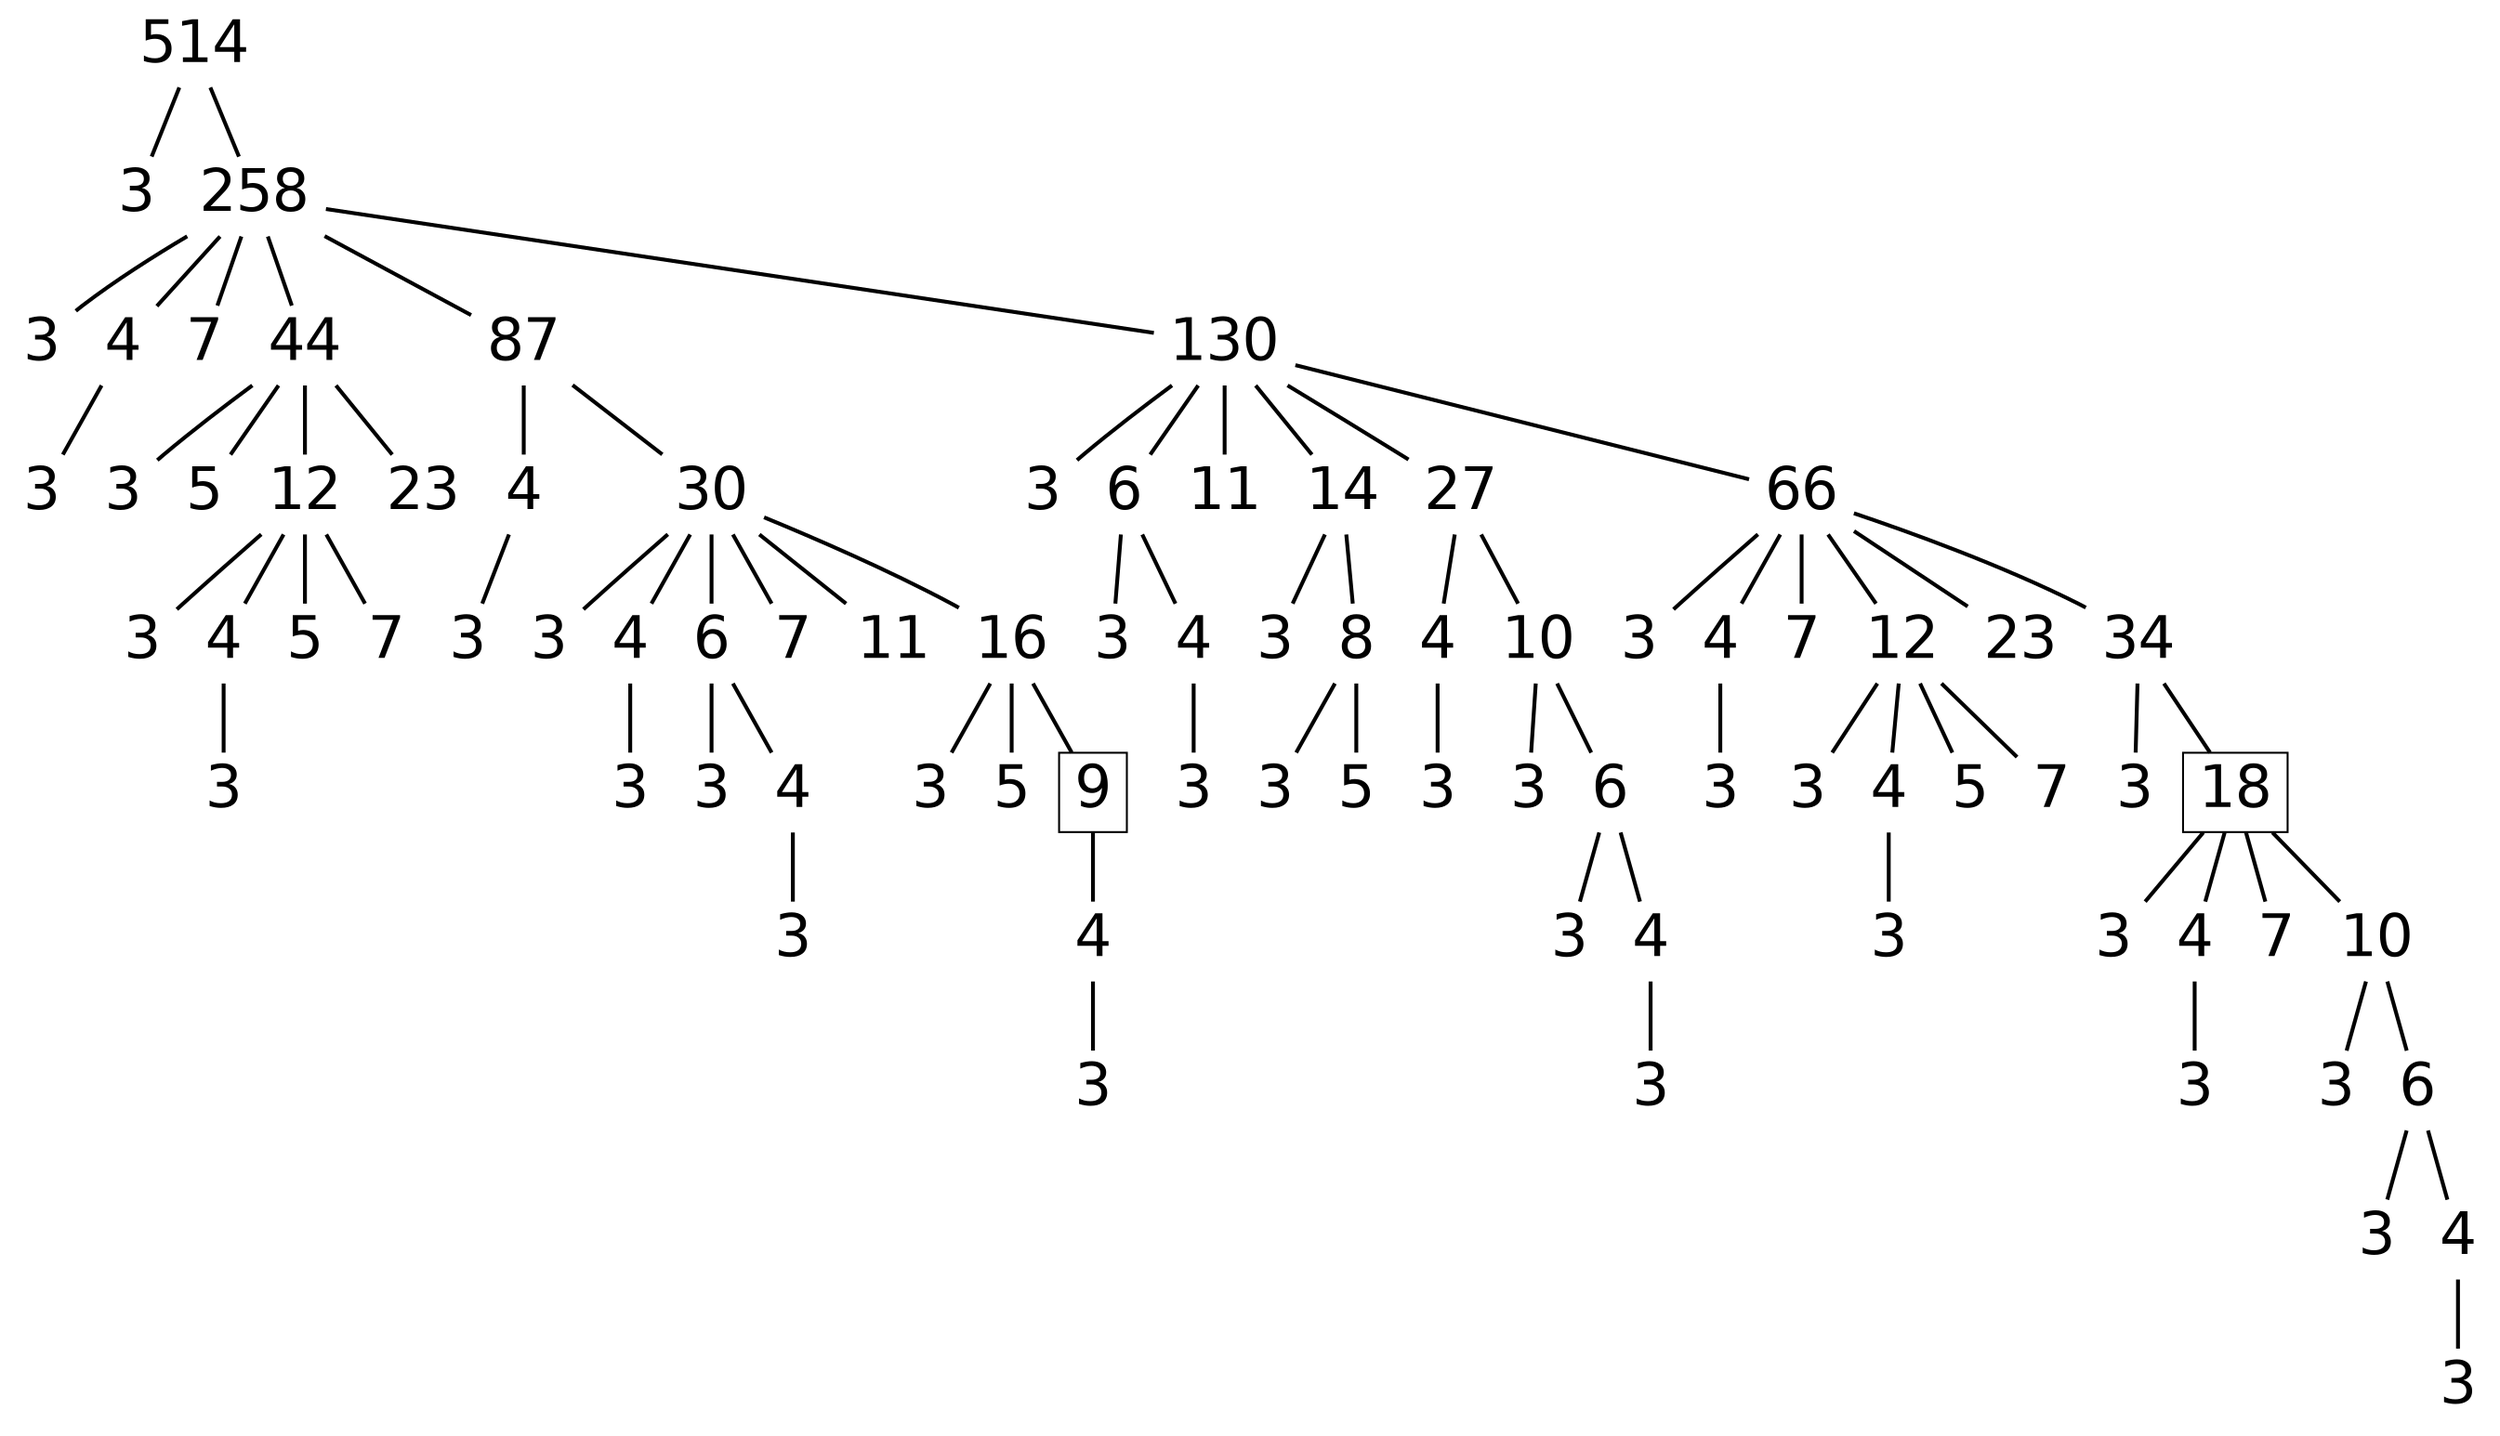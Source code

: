 digraph graph_name {
 graph[nodesep = 0.1];
 edge[dir=none, style=bold];
 node[ fontname = "Helvetica", shape = plaintext, width = 0.25, height = 0.25, fontsize=30];
s514;
s514_3;
s514_258;
s514_258_3;
s514_258_4;
s514_258_4_3;
s514_258_7;
s514_258_44;
s514_258_44_3;
s514_258_44_5;
s514_258_44_12;
s514_258_44_12_3;
s514_258_44_12_4;
s514_258_44_12_4_3;
s514_258_44_12_5;
s514_258_44_12_7;
s514_258_44_23;
s514_258_87;
s514_258_87_4;
s514_258_87_4_3;
s514_258_87_30;
s514_258_87_30_3;
s514_258_87_30_4;
s514_258_87_30_4_3;
s514_258_87_30_6;
s514_258_87_30_6_3;
s514_258_87_30_6_4;
s514_258_87_30_6_4_3;
s514_258_87_30_7;
s514_258_87_30_11;
s514_258_87_30_16;
s514_258_87_30_16_3;
s514_258_87_30_16_5;
s514_258_87_30_16_9;
s514_258_87_30_16_9_4;
s514_258_87_30_16_9_4_3;
s514_258_130;
s514_258_130_3;
s514_258_130_6;
s514_258_130_6_3;
s514_258_130_6_4;
s514_258_130_6_4_3;
s514_258_130_11;
s514_258_130_14;
s514_258_130_14_3;
s514_258_130_14_8;
s514_258_130_14_8_3;
s514_258_130_14_8_5;
s514_258_130_27;
s514_258_130_27_4;
s514_258_130_27_4_3;
s514_258_130_27_10;
s514_258_130_27_10_3;
s514_258_130_27_10_6;
s514_258_130_27_10_6_3;
s514_258_130_27_10_6_4;
s514_258_130_27_10_6_4_3;
s514_258_130_66;
s514_258_130_66_3;
s514_258_130_66_4;
s514_258_130_66_4_3;
s514_258_130_66_7;
s514_258_130_66_12;
s514_258_130_66_12_3;
s514_258_130_66_12_4;
s514_258_130_66_12_4_3;
s514_258_130_66_12_5;
s514_258_130_66_12_7;
s514_258_130_66_23;
s514_258_130_66_34;
s514_258_130_66_34_3;
s514_258_130_66_34_18;
s514_258_130_66_34_18_3;
s514_258_130_66_34_18_4;
s514_258_130_66_34_18_4_3;
s514_258_130_66_34_18_7;
s514_258_130_66_34_18_10;
s514_258_130_66_34_18_10_3;
s514_258_130_66_34_18_10_6;
s514_258_130_66_34_18_10_6_3;
s514_258_130_66_34_18_10_6_4;
s514_258_130_66_34_18_10_6_4_3;
s514[label="514" ];
s514->s514_3;
s514_3[label="3" ];
s514->s514_258;
s514_258[label="258" ];
s514_258->s514_258_3;
s514_258_3[label="3" ];
s514_258->s514_258_4;
s514_258_4[label="4" ];
s514_258_4->s514_258_4_3;
s514_258_4_3[label="3" ];
s514_258->s514_258_7;
s514_258_7[label="7" ];
s514_258->s514_258_44;
s514_258_44[label="44" ];
s514_258_44->s514_258_44_3;
s514_258_44_3[label="3" ];
s514_258_44->s514_258_44_5;
s514_258_44_5[label="5" ];
s514_258_44->s514_258_44_12;
s514_258_44_12[label="12" ];
s514_258_44_12->s514_258_44_12_3;
s514_258_44_12_3[label="3" ];
s514_258_44_12->s514_258_44_12_4;
s514_258_44_12_4[label="4" ];
s514_258_44_12_4->s514_258_44_12_4_3;
s514_258_44_12_4_3[label="3" ];
s514_258_44_12->s514_258_44_12_5;
s514_258_44_12_5[label="5" ];
s514_258_44_12->s514_258_44_12_7;
s514_258_44_12_7[label="7" ];
s514_258_44->s514_258_44_23;
s514_258_44_23[label="23" ];
s514_258->s514_258_87;
s514_258_87[label="87" ];
s514_258_87->s514_258_87_4;
s514_258_87_4[label="4" ];
s514_258_87_4->s514_258_87_4_3;
s514_258_87_4_3[label="3" ];
s514_258_87->s514_258_87_30;
s514_258_87_30[label="30" ];
s514_258_87_30->s514_258_87_30_3;
s514_258_87_30_3[label="3" ];
s514_258_87_30->s514_258_87_30_4;
s514_258_87_30_4[label="4" ];
s514_258_87_30_4->s514_258_87_30_4_3;
s514_258_87_30_4_3[label="3" ];
s514_258_87_30->s514_258_87_30_6;
s514_258_87_30_6[label="6" ];
s514_258_87_30_6->s514_258_87_30_6_3;
s514_258_87_30_6_3[label="3" ];
s514_258_87_30_6->s514_258_87_30_6_4;
s514_258_87_30_6_4[label="4" ];
s514_258_87_30_6_4->s514_258_87_30_6_4_3;
s514_258_87_30_6_4_3[label="3" ];
s514_258_87_30->s514_258_87_30_7;
s514_258_87_30_7[label="7" ];
s514_258_87_30->s514_258_87_30_11;
s514_258_87_30_11[label="11" ];
s514_258_87_30->s514_258_87_30_16;
s514_258_87_30_16[label="16" ];
s514_258_87_30_16->s514_258_87_30_16_3;
s514_258_87_30_16_3[label="3" ];
s514_258_87_30_16->s514_258_87_30_16_5;
s514_258_87_30_16_5[label="5" ];
s514_258_87_30_16->s514_258_87_30_16_9;
s514_258_87_30_16_9[label="9" ;shape=box];
s514_258_87_30_16_9->s514_258_87_30_16_9_4;
s514_258_87_30_16_9_4[label="4" ];
s514_258_87_30_16_9_4->s514_258_87_30_16_9_4_3;
s514_258_87_30_16_9_4_3[label="3" ];
s514_258->s514_258_130;
s514_258_130[label="130" ];
s514_258_130->s514_258_130_3;
s514_258_130_3[label="3" ];
s514_258_130->s514_258_130_6;
s514_258_130_6[label="6" ];
s514_258_130_6->s514_258_130_6_3;
s514_258_130_6_3[label="3" ];
s514_258_130_6->s514_258_130_6_4;
s514_258_130_6_4[label="4" ];
s514_258_130_6_4->s514_258_130_6_4_3;
s514_258_130_6_4_3[label="3" ];
s514_258_130->s514_258_130_11;
s514_258_130_11[label="11" ];
s514_258_130->s514_258_130_14;
s514_258_130_14[label="14" ];
s514_258_130_14->s514_258_130_14_3;
s514_258_130_14_3[label="3" ];
s514_258_130_14->s514_258_130_14_8;
s514_258_130_14_8[label="8" ];
s514_258_130_14_8->s514_258_130_14_8_3;
s514_258_130_14_8_3[label="3" ];
s514_258_130_14_8->s514_258_130_14_8_5;
s514_258_130_14_8_5[label="5" ];
s514_258_130->s514_258_130_27;
s514_258_130_27[label="27" ];
s514_258_130_27->s514_258_130_27_4;
s514_258_130_27_4[label="4" ];
s514_258_130_27_4->s514_258_130_27_4_3;
s514_258_130_27_4_3[label="3" ];
s514_258_130_27->s514_258_130_27_10;
s514_258_130_27_10[label="10" ];
s514_258_130_27_10->s514_258_130_27_10_3;
s514_258_130_27_10_3[label="3" ];
s514_258_130_27_10->s514_258_130_27_10_6;
s514_258_130_27_10_6[label="6" ];
s514_258_130_27_10_6->s514_258_130_27_10_6_3;
s514_258_130_27_10_6_3[label="3" ];
s514_258_130_27_10_6->s514_258_130_27_10_6_4;
s514_258_130_27_10_6_4[label="4" ];
s514_258_130_27_10_6_4->s514_258_130_27_10_6_4_3;
s514_258_130_27_10_6_4_3[label="3" ];
s514_258_130->s514_258_130_66;
s514_258_130_66[label="66" ];
s514_258_130_66->s514_258_130_66_3;
s514_258_130_66_3[label="3" ];
s514_258_130_66->s514_258_130_66_4;
s514_258_130_66_4[label="4" ];
s514_258_130_66_4->s514_258_130_66_4_3;
s514_258_130_66_4_3[label="3" ];
s514_258_130_66->s514_258_130_66_7;
s514_258_130_66_7[label="7" ];
s514_258_130_66->s514_258_130_66_12;
s514_258_130_66_12[label="12" ];
s514_258_130_66_12->s514_258_130_66_12_3;
s514_258_130_66_12_3[label="3" ];
s514_258_130_66_12->s514_258_130_66_12_4;
s514_258_130_66_12_4[label="4" ];
s514_258_130_66_12_4->s514_258_130_66_12_4_3;
s514_258_130_66_12_4_3[label="3" ];
s514_258_130_66_12->s514_258_130_66_12_5;
s514_258_130_66_12_5[label="5" ];
s514_258_130_66_12->s514_258_130_66_12_7;
s514_258_130_66_12_7[label="7" ];
s514_258_130_66->s514_258_130_66_23;
s514_258_130_66_23[label="23" ];
s514_258_130_66->s514_258_130_66_34;
s514_258_130_66_34[label="34" ];
s514_258_130_66_34->s514_258_130_66_34_3;
s514_258_130_66_34_3[label="3" ];
s514_258_130_66_34->s514_258_130_66_34_18;
s514_258_130_66_34_18[label="18" ;shape=box];
s514_258_130_66_34_18->s514_258_130_66_34_18_3;
s514_258_130_66_34_18_3[label="3" ];
s514_258_130_66_34_18->s514_258_130_66_34_18_4;
s514_258_130_66_34_18_4[label="4" ];
s514_258_130_66_34_18_4->s514_258_130_66_34_18_4_3;
s514_258_130_66_34_18_4_3[label="3" ];
s514_258_130_66_34_18->s514_258_130_66_34_18_7;
s514_258_130_66_34_18_7[label="7" ];
s514_258_130_66_34_18->s514_258_130_66_34_18_10;
s514_258_130_66_34_18_10[label="10" ];
s514_258_130_66_34_18_10->s514_258_130_66_34_18_10_3;
s514_258_130_66_34_18_10_3[label="3" ];
s514_258_130_66_34_18_10->s514_258_130_66_34_18_10_6;
s514_258_130_66_34_18_10_6[label="6" ];
s514_258_130_66_34_18_10_6->s514_258_130_66_34_18_10_6_3;
s514_258_130_66_34_18_10_6_3[label="3" ];
s514_258_130_66_34_18_10_6->s514_258_130_66_34_18_10_6_4;
s514_258_130_66_34_18_10_6_4[label="4" ];
s514_258_130_66_34_18_10_6_4->s514_258_130_66_34_18_10_6_4_3;
s514_258_130_66_34_18_10_6_4_3[label="3" ];
}
